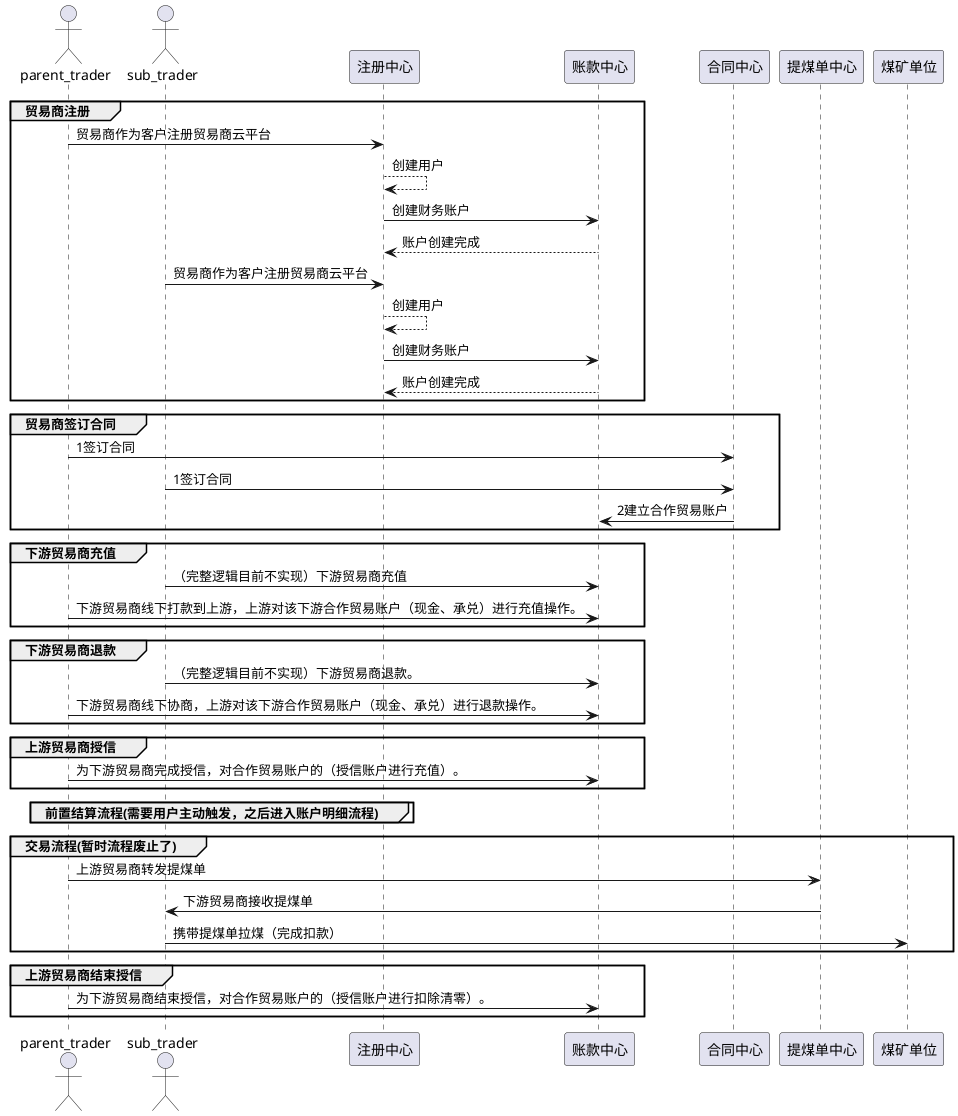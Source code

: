 @startuml

' class BuFinancialAccount{

' }
' class BuFinancialAccountDetails{

' }
' class BuFinancialTradeAccount{

' }
' class BuFinancialTradeAccountDetails{

' }




actor parent_trader
actor sub_trader
group 贸易商注册
parent_trader-> 注册中心:贸易商作为客户注册贸易商云平台
注册中心 -->注册中心:创建用户
注册中心-> 账款中心:创建财务账户
注册中心<-- 账款中心:账户创建完成
sub_trader-> 注册中心:贸易商作为客户注册贸易商云平台
注册中心 -->注册中心:创建用户
注册中心-> 账款中心:创建财务账户
注册中心<-- 账款中心:账户创建完成
end
group 贸易商签订合同
parent_trader -> 合同中心:1签订合同
sub_trader  -> 合同中心:1签订合同
合同中心 -> 账款中心:2建立合作贸易账户
end
group 下游贸易商充值
    sub_trader -> 账款中心:（完整逻辑目前不实现）下游贸易商充值
    parent_trader -> 账款中心:下游贸易商线下打款到上游，上游对该下游合作贸易账户（现金、承兑）进行充值操作。
end
group 下游贸易商退款
    sub_trader -> 账款中心:（完整逻辑目前不实现）下游贸易商退款。
    parent_trader -> 账款中心:下游贸易商线下协商，上游对该下游合作贸易账户（现金、承兑）进行退款操作。
end
group 上游贸易商授信
    ' sub_trader -> 账款中心:（完整逻辑目前不实现）下游贸易商退款。
    parent_trader -> 账款中心:为下游贸易商完成授信，对合作贸易账户的（授信账户进行充值）。
end
group 前置结算流程(需要用户主动触发，之后进入账户明细流程)
end
group 交易流程(暂时流程废止了)
parent_trader -> 提煤单中心:上游贸易商转发提煤单
提煤单中心 -> sub_trader: 下游贸易商接收提煤单
sub_trader ->   煤矿单位:携带提煤单拉煤（完成扣款）

end

group 上游贸易商结束授信
    parent_trader -> 账款中心:为下游贸易商结束授信，对合作贸易账户的（授信账户进行扣除清零）。
end
@enduml